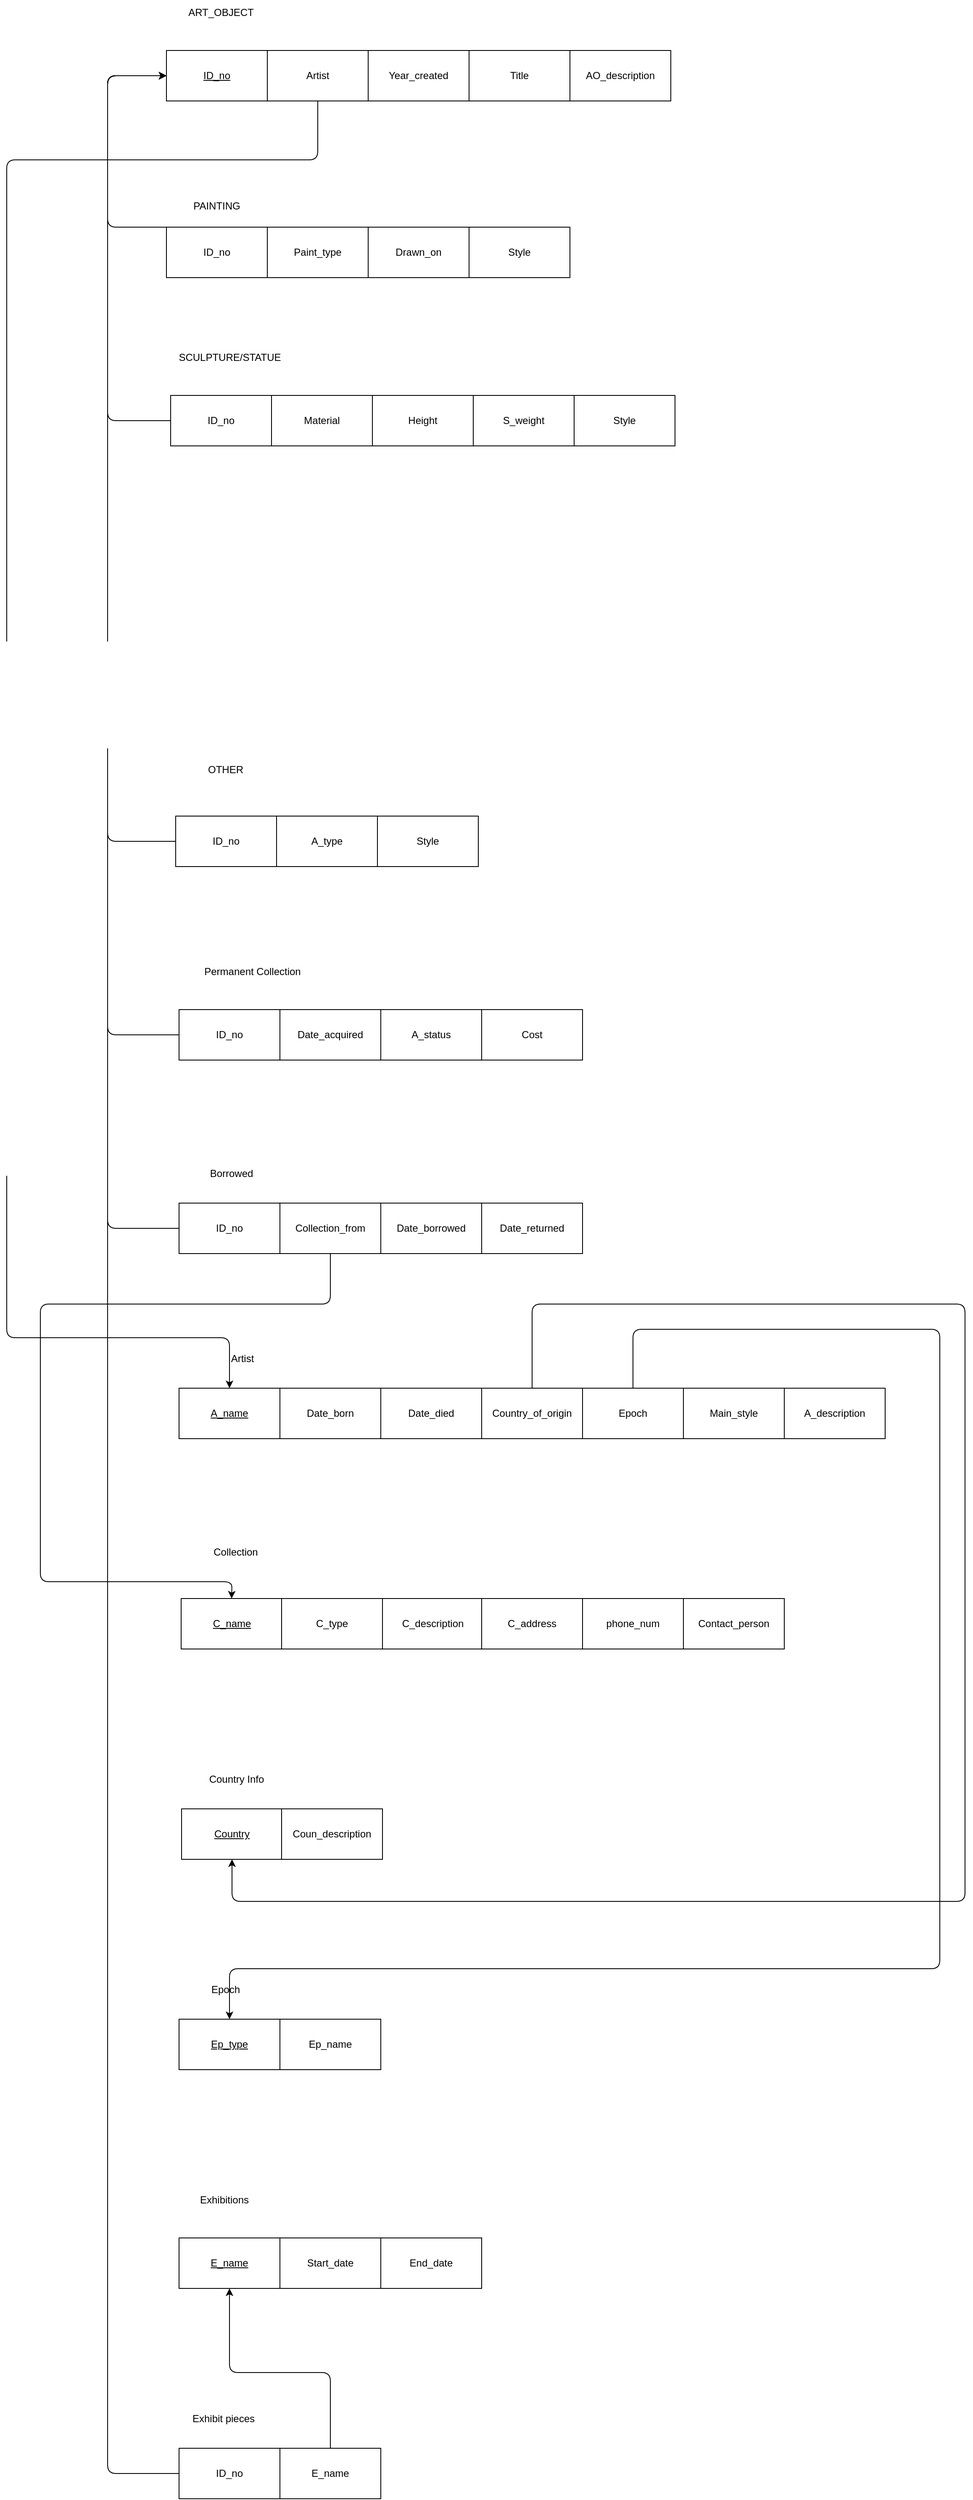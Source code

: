 <mxfile>
    <diagram id="am0WK1S8mP4a6N8GGikc" name="Page-1">
        <mxGraphModel dx="1983" dy="1860" grid="1" gridSize="10" guides="1" tooltips="1" connect="1" arrows="1" fold="1" page="1" pageScale="1" pageWidth="850" pageHeight="1100" math="0" shadow="0">
            <root>
                <mxCell id="0"/>
                <mxCell id="1" parent="0"/>
                <mxCell id="8" value="&lt;u&gt;ID_no&lt;/u&gt;" style="rounded=0;whiteSpace=wrap;html=1;" parent="1" vertex="1">
                    <mxGeometry x="30" y="40" width="120" height="60" as="geometry"/>
                </mxCell>
                <mxCell id="ettej1D80MfuusV0eJ2X-92" style="edgeStyle=none;html=1;exitX=0.5;exitY=1;exitDx=0;exitDy=0;entryX=0.5;entryY=0;entryDx=0;entryDy=0;" edge="1" parent="1" source="9" target="ettej1D80MfuusV0eJ2X-51">
                    <mxGeometry relative="1" as="geometry">
                        <mxPoint x="570" y="1250" as="targetPoint"/>
                        <Array as="points">
                            <mxPoint x="210" y="170"/>
                            <mxPoint x="-160" y="170"/>
                            <mxPoint x="-160" y="1570"/>
                            <mxPoint x="105" y="1570"/>
                        </Array>
                    </mxGeometry>
                </mxCell>
                <mxCell id="9" value="Artist" style="rounded=0;whiteSpace=wrap;html=1;" parent="1" vertex="1">
                    <mxGeometry x="150" y="40" width="120" height="60" as="geometry"/>
                </mxCell>
                <mxCell id="10" value="Year_created" style="rounded=0;whiteSpace=wrap;html=1;" parent="1" vertex="1">
                    <mxGeometry x="270" y="40" width="120" height="60" as="geometry"/>
                </mxCell>
                <mxCell id="11" value="ART_OBJECT" style="text;html=1;strokeColor=none;fillColor=none;align=center;verticalAlign=middle;whiteSpace=wrap;rounded=0;" parent="1" vertex="1">
                    <mxGeometry x="40" y="-20" width="110" height="30" as="geometry"/>
                </mxCell>
                <mxCell id="12" value="Title" style="rounded=0;whiteSpace=wrap;html=1;" parent="1" vertex="1">
                    <mxGeometry x="390" y="40" width="120" height="60" as="geometry"/>
                </mxCell>
                <mxCell id="13" value="AO_description" style="rounded=0;whiteSpace=wrap;html=1;" parent="1" vertex="1">
                    <mxGeometry x="510" y="40" width="120" height="60" as="geometry"/>
                </mxCell>
                <mxCell id="14" value="PAINTING" style="text;html=1;strokeColor=none;fillColor=none;align=center;verticalAlign=middle;whiteSpace=wrap;rounded=0;" parent="1" vertex="1">
                    <mxGeometry x="40" y="210" width="100" height="30" as="geometry"/>
                </mxCell>
                <mxCell id="ettej1D80MfuusV0eJ2X-83" style="edgeStyle=none;html=1;exitX=0.5;exitY=0;exitDx=0;exitDy=0;entryX=0;entryY=0.5;entryDx=0;entryDy=0;" edge="1" parent="1" source="15" target="8">
                    <mxGeometry relative="1" as="geometry">
                        <Array as="points">
                            <mxPoint x="-40" y="250"/>
                            <mxPoint x="-40" y="70"/>
                        </Array>
                    </mxGeometry>
                </mxCell>
                <mxCell id="15" value="ID_no" style="rounded=0;whiteSpace=wrap;html=1;" parent="1" vertex="1">
                    <mxGeometry x="30" y="250" width="120" height="60" as="geometry"/>
                </mxCell>
                <mxCell id="16" value="Paint_type" style="rounded=0;whiteSpace=wrap;html=1;" parent="1" vertex="1">
                    <mxGeometry x="150" y="250" width="120" height="60" as="geometry"/>
                </mxCell>
                <mxCell id="17" value="Drawn_on" style="rounded=0;whiteSpace=wrap;html=1;" parent="1" vertex="1">
                    <mxGeometry x="270" y="250" width="120" height="60" as="geometry"/>
                </mxCell>
                <mxCell id="18" value="Style" style="rounded=0;whiteSpace=wrap;html=1;" parent="1" vertex="1">
                    <mxGeometry x="390" y="250" width="120" height="60" as="geometry"/>
                </mxCell>
                <mxCell id="19" value="SCULPTURE/STATUE" style="text;html=1;strokeColor=none;fillColor=none;align=center;verticalAlign=middle;whiteSpace=wrap;rounded=0;" parent="1" vertex="1">
                    <mxGeometry x="28.75" y="390" width="152.5" height="30" as="geometry"/>
                </mxCell>
                <mxCell id="ettej1D80MfuusV0eJ2X-84" style="edgeStyle=none;html=1;exitX=0;exitY=0.5;exitDx=0;exitDy=0;entryX=0;entryY=0.5;entryDx=0;entryDy=0;" edge="1" parent="1" source="20" target="8">
                    <mxGeometry relative="1" as="geometry">
                        <mxPoint x="-40" y="480" as="targetPoint"/>
                        <Array as="points">
                            <mxPoint x="-40" y="480"/>
                            <mxPoint x="-40" y="70"/>
                        </Array>
                    </mxGeometry>
                </mxCell>
                <mxCell id="20" value="ID_no" style="rounded=0;whiteSpace=wrap;html=1;" parent="1" vertex="1">
                    <mxGeometry x="35" y="450" width="120" height="60" as="geometry"/>
                </mxCell>
                <mxCell id="21" value="Material" style="rounded=0;whiteSpace=wrap;html=1;" parent="1" vertex="1">
                    <mxGeometry x="155" y="450" width="120" height="60" as="geometry"/>
                </mxCell>
                <mxCell id="22" value="Height" style="rounded=0;whiteSpace=wrap;html=1;" parent="1" vertex="1">
                    <mxGeometry x="275" y="450" width="120" height="60" as="geometry"/>
                </mxCell>
                <mxCell id="23" value="S_weight" style="rounded=0;whiteSpace=wrap;html=1;" parent="1" vertex="1">
                    <mxGeometry x="395" y="450" width="120" height="60" as="geometry"/>
                </mxCell>
                <mxCell id="24" value="Style" style="rounded=0;whiteSpace=wrap;html=1;" parent="1" vertex="1">
                    <mxGeometry x="515" y="450" width="120" height="60" as="geometry"/>
                </mxCell>
                <mxCell id="31" value="OTHER" style="text;html=1;strokeColor=none;fillColor=none;align=center;verticalAlign=middle;whiteSpace=wrap;rounded=0;" parent="1" vertex="1">
                    <mxGeometry x="52.5" y="880" width="95" height="30" as="geometry"/>
                </mxCell>
                <mxCell id="ettej1D80MfuusV0eJ2X-86" style="edgeStyle=none;html=1;exitX=0;exitY=0.5;exitDx=0;exitDy=0;entryX=0;entryY=0.5;entryDx=0;entryDy=0;" edge="1" parent="1" source="32" target="8">
                    <mxGeometry relative="1" as="geometry">
                        <mxPoint x="-10" y="330" as="targetPoint"/>
                        <Array as="points">
                            <mxPoint x="-40" y="980"/>
                            <mxPoint x="-40" y="70"/>
                        </Array>
                    </mxGeometry>
                </mxCell>
                <mxCell id="32" value="ID_no" style="rounded=0;whiteSpace=wrap;html=1;" parent="1" vertex="1">
                    <mxGeometry x="41" y="950" width="120" height="60" as="geometry"/>
                </mxCell>
                <mxCell id="35" value="A_type" style="rounded=0;whiteSpace=wrap;html=1;" parent="1" vertex="1">
                    <mxGeometry x="161" y="950" width="120" height="60" as="geometry"/>
                </mxCell>
                <mxCell id="36" value="Style" style="rounded=0;whiteSpace=wrap;html=1;" parent="1" vertex="1">
                    <mxGeometry x="281" y="950" width="120" height="60" as="geometry"/>
                </mxCell>
                <mxCell id="37" value="Permanent Collection" style="text;html=1;strokeColor=none;fillColor=none;align=center;verticalAlign=middle;whiteSpace=wrap;rounded=0;" parent="1" vertex="1">
                    <mxGeometry x="45" y="1120" width="175" height="30" as="geometry"/>
                </mxCell>
                <mxCell id="ettej1D80MfuusV0eJ2X-87" style="edgeStyle=none;html=1;exitX=0;exitY=0.5;exitDx=0;exitDy=0;entryX=0;entryY=0.5;entryDx=0;entryDy=0;" edge="1" parent="1" source="38" target="8">
                    <mxGeometry relative="1" as="geometry">
                        <mxPoint x="40" y="660" as="targetPoint"/>
                        <Array as="points">
                            <mxPoint x="-40" y="1210"/>
                            <mxPoint x="-40" y="70"/>
                        </Array>
                    </mxGeometry>
                </mxCell>
                <mxCell id="38" value="ID_no" style="rounded=0;whiteSpace=wrap;html=1;" parent="1" vertex="1">
                    <mxGeometry x="45" y="1180" width="120" height="60" as="geometry"/>
                </mxCell>
                <mxCell id="39" value="Date_acquired" style="rounded=0;whiteSpace=wrap;html=1;" parent="1" vertex="1">
                    <mxGeometry x="165" y="1180" width="120" height="60" as="geometry"/>
                </mxCell>
                <mxCell id="42" value="A_status" style="rounded=0;whiteSpace=wrap;html=1;" vertex="1" parent="1">
                    <mxGeometry x="285" y="1180" width="120" height="60" as="geometry"/>
                </mxCell>
                <mxCell id="43" value="Cost" style="rounded=0;whiteSpace=wrap;html=1;" vertex="1" parent="1">
                    <mxGeometry x="405" y="1180" width="120" height="60" as="geometry"/>
                </mxCell>
                <mxCell id="45" value="Borrowed" style="text;html=1;strokeColor=none;fillColor=none;align=center;verticalAlign=middle;whiteSpace=wrap;rounded=0;" vertex="1" parent="1">
                    <mxGeometry x="47.5" y="1360" width="119" height="30" as="geometry"/>
                </mxCell>
                <mxCell id="ettej1D80MfuusV0eJ2X-88" style="edgeStyle=none;html=1;exitX=0;exitY=0.5;exitDx=0;exitDy=0;entryX=0;entryY=0.5;entryDx=0;entryDy=0;" edge="1" parent="1" source="46" target="8">
                    <mxGeometry relative="1" as="geometry">
                        <mxPoint x="40" y="630" as="targetPoint"/>
                        <Array as="points">
                            <mxPoint x="-40" y="1440"/>
                            <mxPoint x="-40" y="70"/>
                        </Array>
                    </mxGeometry>
                </mxCell>
                <mxCell id="46" value="ID_no" style="rounded=0;whiteSpace=wrap;html=1;" vertex="1" parent="1">
                    <mxGeometry x="45" y="1410" width="120" height="60" as="geometry"/>
                </mxCell>
                <mxCell id="ettej1D80MfuusV0eJ2X-93" style="edgeStyle=none;html=1;exitX=0.5;exitY=1;exitDx=0;exitDy=0;entryX=0.5;entryY=0;entryDx=0;entryDy=0;" edge="1" parent="1" source="47" target="ettej1D80MfuusV0eJ2X-59">
                    <mxGeometry relative="1" as="geometry">
                        <Array as="points">
                            <mxPoint x="225" y="1530"/>
                            <mxPoint x="-120" y="1530"/>
                            <mxPoint x="-120" y="1860"/>
                            <mxPoint x="108" y="1860"/>
                        </Array>
                    </mxGeometry>
                </mxCell>
                <mxCell id="47" value="Collection_from" style="rounded=0;whiteSpace=wrap;html=1;" vertex="1" parent="1">
                    <mxGeometry x="165" y="1410" width="120" height="60" as="geometry"/>
                </mxCell>
                <mxCell id="48" value="Date_borrowed" style="rounded=0;whiteSpace=wrap;html=1;" vertex="1" parent="1">
                    <mxGeometry x="285" y="1410" width="120" height="60" as="geometry"/>
                </mxCell>
                <mxCell id="49" value="Date_returned" style="rounded=0;whiteSpace=wrap;html=1;" vertex="1" parent="1">
                    <mxGeometry x="405" y="1410" width="120" height="60" as="geometry"/>
                </mxCell>
                <mxCell id="ettej1D80MfuusV0eJ2X-50" value="Artist" style="text;html=1;strokeColor=none;fillColor=none;align=center;verticalAlign=middle;whiteSpace=wrap;rounded=0;" vertex="1" parent="1">
                    <mxGeometry x="52.5" y="1580" width="135" height="30" as="geometry"/>
                </mxCell>
                <mxCell id="ettej1D80MfuusV0eJ2X-51" value="&lt;u&gt;A_name&lt;/u&gt;" style="rounded=0;whiteSpace=wrap;html=1;" vertex="1" parent="1">
                    <mxGeometry x="45" y="1630" width="120" height="60" as="geometry"/>
                </mxCell>
                <mxCell id="ettej1D80MfuusV0eJ2X-52" value="Date_born" style="rounded=0;whiteSpace=wrap;html=1;" vertex="1" parent="1">
                    <mxGeometry x="165" y="1630" width="120" height="60" as="geometry"/>
                </mxCell>
                <mxCell id="ettej1D80MfuusV0eJ2X-53" value="Date_died" style="rounded=0;whiteSpace=wrap;html=1;" vertex="1" parent="1">
                    <mxGeometry x="285" y="1630" width="120" height="60" as="geometry"/>
                </mxCell>
                <mxCell id="ettej1D80MfuusV0eJ2X-91" style="edgeStyle=none;html=1;exitX=0.5;exitY=0;exitDx=0;exitDy=0;entryX=0.5;entryY=1;entryDx=0;entryDy=0;" edge="1" parent="1" source="ettej1D80MfuusV0eJ2X-54" target="ettej1D80MfuusV0eJ2X-67">
                    <mxGeometry relative="1" as="geometry">
                        <mxPoint x="390" y="1842.308" as="targetPoint"/>
                        <Array as="points">
                            <mxPoint x="465" y="1530"/>
                            <mxPoint x="980" y="1530"/>
                            <mxPoint x="980" y="2240"/>
                            <mxPoint x="108" y="2240"/>
                        </Array>
                    </mxGeometry>
                </mxCell>
                <mxCell id="ettej1D80MfuusV0eJ2X-54" value="Country_of_origin" style="rounded=0;whiteSpace=wrap;html=1;" vertex="1" parent="1">
                    <mxGeometry x="405" y="1630" width="120" height="60" as="geometry"/>
                </mxCell>
                <mxCell id="ettej1D80MfuusV0eJ2X-90" style="edgeStyle=none;html=1;exitX=0.5;exitY=0;exitDx=0;exitDy=0;entryX=0.5;entryY=0;entryDx=0;entryDy=0;" edge="1" parent="1" source="ettej1D80MfuusV0eJ2X-55" target="ettej1D80MfuusV0eJ2X-74">
                    <mxGeometry relative="1" as="geometry">
                        <mxPoint x="450" y="2290" as="targetPoint"/>
                        <Array as="points">
                            <mxPoint x="585" y="1560"/>
                            <mxPoint x="950" y="1560"/>
                            <mxPoint x="950" y="2320"/>
                            <mxPoint x="105" y="2320"/>
                        </Array>
                    </mxGeometry>
                </mxCell>
                <mxCell id="ettej1D80MfuusV0eJ2X-55" value="Epoch" style="rounded=0;whiteSpace=wrap;html=1;" vertex="1" parent="1">
                    <mxGeometry x="525" y="1630" width="120" height="60" as="geometry"/>
                </mxCell>
                <mxCell id="ettej1D80MfuusV0eJ2X-56" value="Main_style" style="rounded=0;whiteSpace=wrap;html=1;" vertex="1" parent="1">
                    <mxGeometry x="645" y="1630" width="120" height="60" as="geometry"/>
                </mxCell>
                <mxCell id="ettej1D80MfuusV0eJ2X-57" value="A_description" style="rounded=0;whiteSpace=wrap;html=1;" vertex="1" parent="1">
                    <mxGeometry x="765" y="1630" width="120" height="60" as="geometry"/>
                </mxCell>
                <mxCell id="ettej1D80MfuusV0eJ2X-58" value="Collection" style="text;html=1;strokeColor=none;fillColor=none;align=center;verticalAlign=middle;whiteSpace=wrap;rounded=0;" vertex="1" parent="1">
                    <mxGeometry x="47.5" y="1810" width="129" height="30" as="geometry"/>
                </mxCell>
                <mxCell id="ettej1D80MfuusV0eJ2X-59" value="&lt;u&gt;C_name&lt;/u&gt;" style="rounded=0;whiteSpace=wrap;html=1;" vertex="1" parent="1">
                    <mxGeometry x="47.5" y="1880" width="120" height="60" as="geometry"/>
                </mxCell>
                <mxCell id="ettej1D80MfuusV0eJ2X-60" value="C_type" style="rounded=0;whiteSpace=wrap;html=1;" vertex="1" parent="1">
                    <mxGeometry x="167" y="1880" width="120" height="60" as="geometry"/>
                </mxCell>
                <mxCell id="ettej1D80MfuusV0eJ2X-61" value="C_description" style="rounded=0;whiteSpace=wrap;html=1;" vertex="1" parent="1">
                    <mxGeometry x="287" y="1880" width="120" height="60" as="geometry"/>
                </mxCell>
                <mxCell id="ettej1D80MfuusV0eJ2X-62" value="C_address" style="rounded=0;whiteSpace=wrap;html=1;" vertex="1" parent="1">
                    <mxGeometry x="405" y="1880" width="120" height="60" as="geometry"/>
                </mxCell>
                <mxCell id="ettej1D80MfuusV0eJ2X-63" value="phone_num" style="rounded=0;whiteSpace=wrap;html=1;" vertex="1" parent="1">
                    <mxGeometry x="525" y="1880" width="120" height="60" as="geometry"/>
                </mxCell>
                <mxCell id="ettej1D80MfuusV0eJ2X-64" value="Contact_person" style="rounded=0;whiteSpace=wrap;html=1;" vertex="1" parent="1">
                    <mxGeometry x="645" y="1880" width="120" height="60" as="geometry"/>
                </mxCell>
                <mxCell id="ettej1D80MfuusV0eJ2X-66" value="Country Info" style="text;html=1;strokeColor=none;fillColor=none;align=center;verticalAlign=middle;whiteSpace=wrap;rounded=0;" vertex="1" parent="1">
                    <mxGeometry x="66" y="2080" width="95" height="30" as="geometry"/>
                </mxCell>
                <mxCell id="ettej1D80MfuusV0eJ2X-67" value="&lt;u&gt;Country&lt;/u&gt;" style="rounded=0;whiteSpace=wrap;html=1;" vertex="1" parent="1">
                    <mxGeometry x="48" y="2130" width="120" height="60" as="geometry"/>
                </mxCell>
                <mxCell id="ettej1D80MfuusV0eJ2X-68" value="Coun_description" style="rounded=0;whiteSpace=wrap;html=1;" vertex="1" parent="1">
                    <mxGeometry x="167" y="2130" width="120" height="60" as="geometry"/>
                </mxCell>
                <mxCell id="ettej1D80MfuusV0eJ2X-70" value="Epoch" style="text;html=1;strokeColor=none;fillColor=none;align=center;verticalAlign=middle;whiteSpace=wrap;rounded=0;" vertex="1" parent="1">
                    <mxGeometry x="48" y="2330" width="105" height="30" as="geometry"/>
                </mxCell>
                <mxCell id="ettej1D80MfuusV0eJ2X-74" value="&lt;u&gt;Ep_type&lt;/u&gt;" style="rounded=0;whiteSpace=wrap;html=1;" vertex="1" parent="1">
                    <mxGeometry x="45" y="2380" width="120" height="60" as="geometry"/>
                </mxCell>
                <mxCell id="ettej1D80MfuusV0eJ2X-75" value="Ep_name" style="rounded=0;whiteSpace=wrap;html=1;" vertex="1" parent="1">
                    <mxGeometry x="165" y="2380" width="120" height="60" as="geometry"/>
                </mxCell>
                <mxCell id="ettej1D80MfuusV0eJ2X-76" value="Exhibitions" style="text;html=1;strokeColor=none;fillColor=none;align=center;verticalAlign=middle;whiteSpace=wrap;rounded=0;" vertex="1" parent="1">
                    <mxGeometry x="48" y="2580" width="102" height="30" as="geometry"/>
                </mxCell>
                <mxCell id="ettej1D80MfuusV0eJ2X-77" value="&lt;u&gt;E_name&lt;/u&gt;" style="rounded=0;whiteSpace=wrap;html=1;" vertex="1" parent="1">
                    <mxGeometry x="45" y="2640" width="120" height="60" as="geometry"/>
                </mxCell>
                <mxCell id="ettej1D80MfuusV0eJ2X-78" value="Start_date" style="rounded=0;whiteSpace=wrap;html=1;" vertex="1" parent="1">
                    <mxGeometry x="165" y="2640" width="120" height="60" as="geometry"/>
                </mxCell>
                <mxCell id="ettej1D80MfuusV0eJ2X-79" value="End_date" style="rounded=0;whiteSpace=wrap;html=1;" vertex="1" parent="1">
                    <mxGeometry x="285" y="2640" width="120" height="60" as="geometry"/>
                </mxCell>
                <mxCell id="ettej1D80MfuusV0eJ2X-80" value="Exhibit pieces" style="text;html=1;strokeColor=none;fillColor=none;align=center;verticalAlign=middle;whiteSpace=wrap;rounded=0;" vertex="1" parent="1">
                    <mxGeometry x="46" y="2840" width="104" height="30" as="geometry"/>
                </mxCell>
                <mxCell id="ettej1D80MfuusV0eJ2X-89" style="edgeStyle=none;html=1;exitX=0;exitY=0.5;exitDx=0;exitDy=0;entryX=0;entryY=0.5;entryDx=0;entryDy=0;" edge="1" parent="1" source="ettej1D80MfuusV0eJ2X-81" target="8">
                    <mxGeometry relative="1" as="geometry">
                        <mxPoint y="830" as="targetPoint"/>
                        <Array as="points">
                            <mxPoint x="-40" y="2920"/>
                            <mxPoint x="-40" y="70"/>
                        </Array>
                    </mxGeometry>
                </mxCell>
                <mxCell id="ettej1D80MfuusV0eJ2X-81" value="ID_no" style="rounded=0;whiteSpace=wrap;html=1;" vertex="1" parent="1">
                    <mxGeometry x="45" y="2890" width="120" height="60" as="geometry"/>
                </mxCell>
                <mxCell id="ettej1D80MfuusV0eJ2X-94" style="edgeStyle=none;html=1;exitX=0.5;exitY=0;exitDx=0;exitDy=0;entryX=0.5;entryY=1;entryDx=0;entryDy=0;" edge="1" parent="1" source="ettej1D80MfuusV0eJ2X-82" target="ettej1D80MfuusV0eJ2X-77">
                    <mxGeometry relative="1" as="geometry">
                        <Array as="points">
                            <mxPoint x="225" y="2800"/>
                            <mxPoint x="105" y="2800"/>
                        </Array>
                    </mxGeometry>
                </mxCell>
                <mxCell id="ettej1D80MfuusV0eJ2X-82" value="E_name" style="rounded=0;whiteSpace=wrap;html=1;" vertex="1" parent="1">
                    <mxGeometry x="165" y="2890" width="120" height="60" as="geometry"/>
                </mxCell>
            </root>
        </mxGraphModel>
    </diagram>
    <diagram id="573uRZlFuBseRpgZT0jG" name="Page-2">
        <mxGraphModel dx="680" dy="667" grid="1" gridSize="10" guides="1" tooltips="1" connect="1" arrows="1" fold="1" page="1" pageScale="1" pageWidth="850" pageHeight="1100" math="0" shadow="0">
            <root>
                <mxCell id="0"/>
                <mxCell id="1" parent="0"/>
            </root>
        </mxGraphModel>
    </diagram>
</mxfile>
